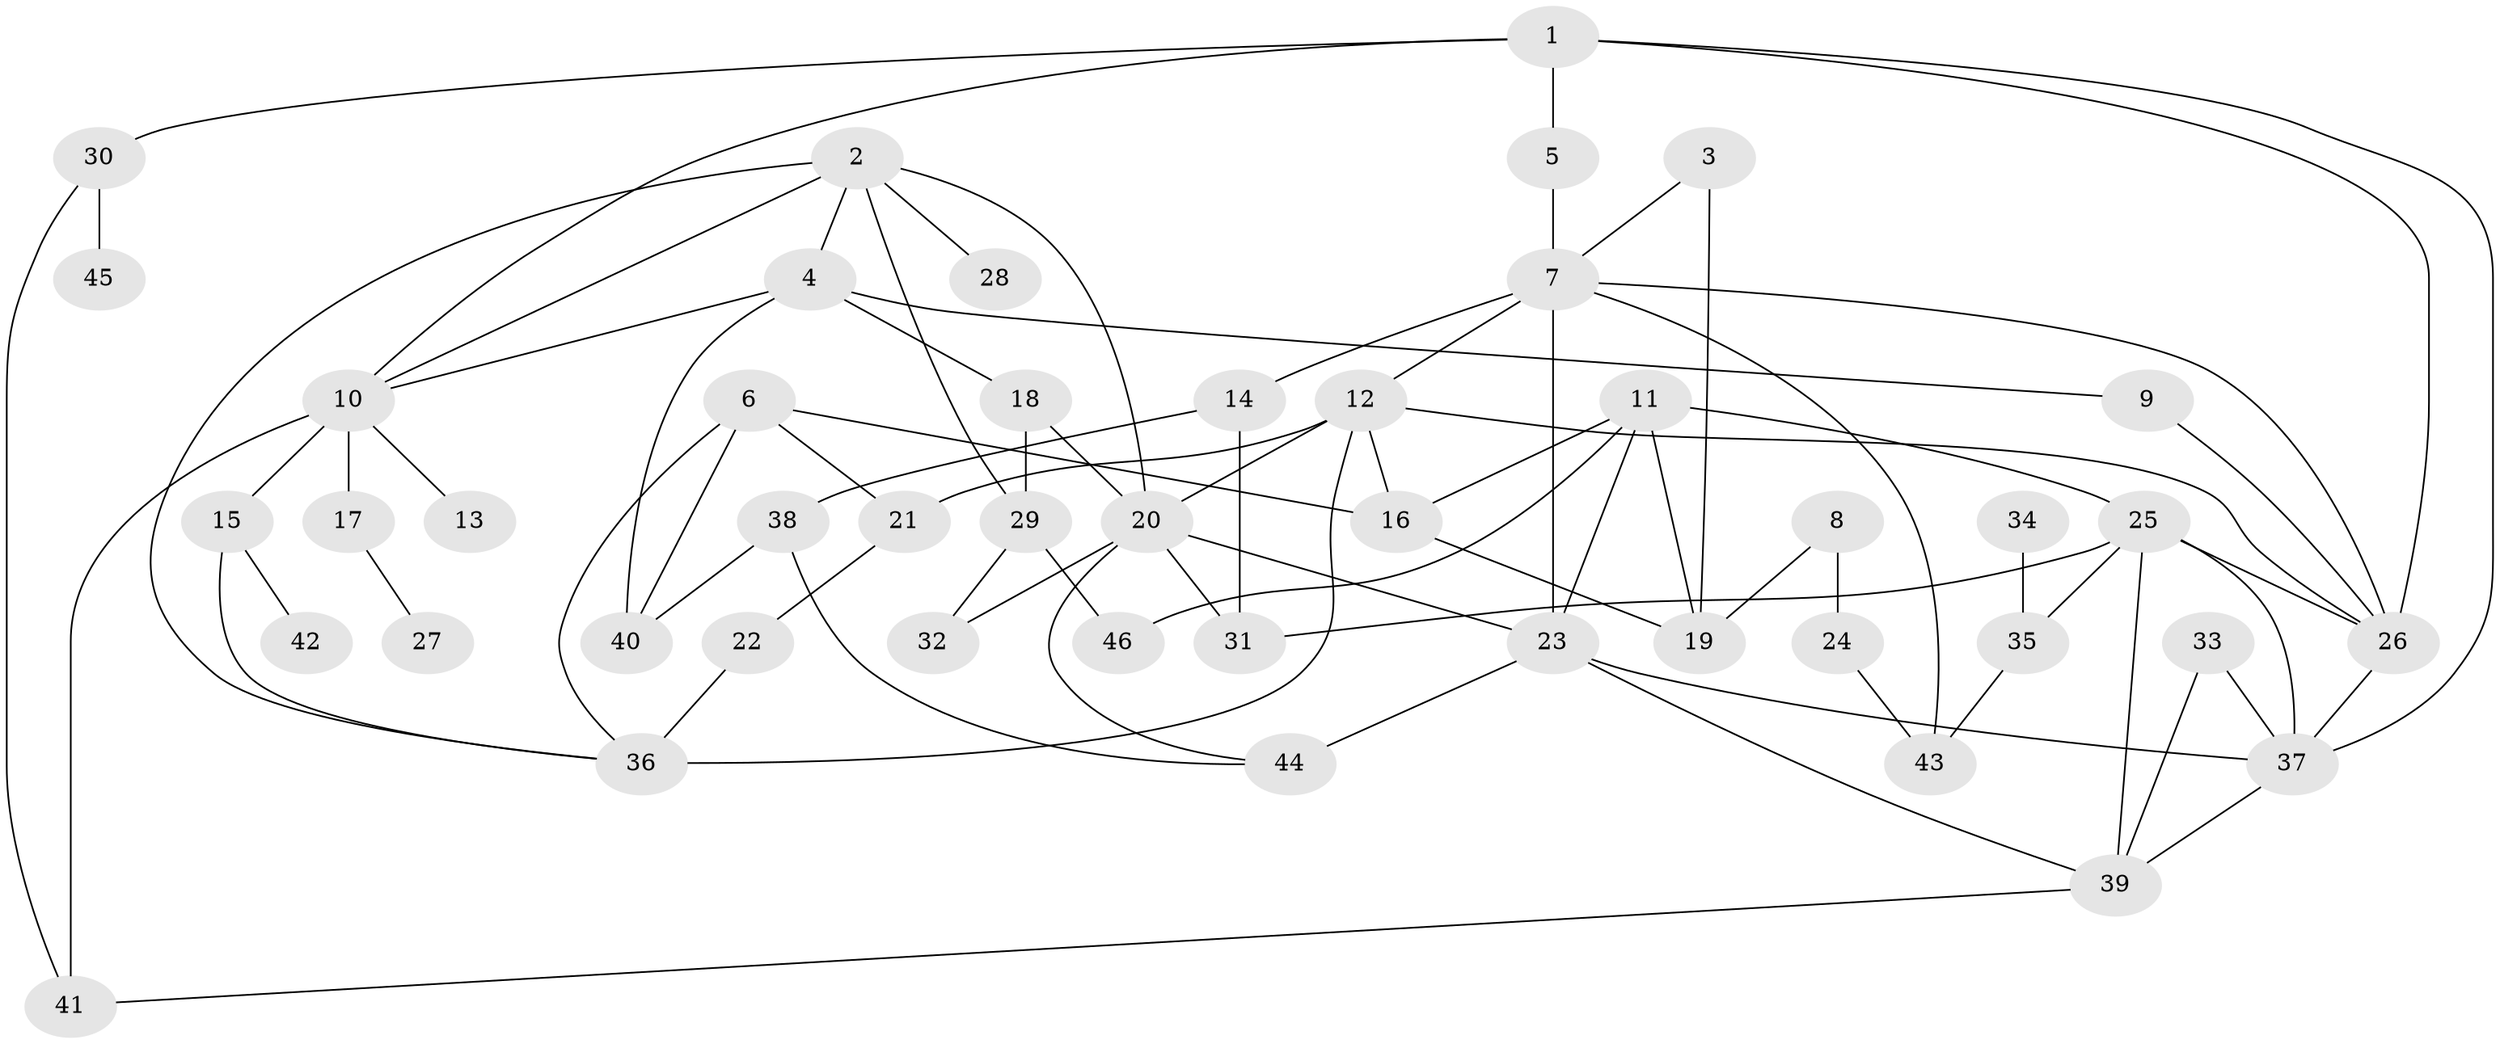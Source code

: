 // original degree distribution, {5: 0.07608695652173914, 2: 0.358695652173913, 4: 0.13043478260869565, 7: 0.021739130434782608, 6: 0.05434782608695652, 3: 0.17391304347826086, 1: 0.18478260869565216}
// Generated by graph-tools (version 1.1) at 2025/01/03/09/25 03:01:08]
// undirected, 46 vertices, 80 edges
graph export_dot {
graph [start="1"]
  node [color=gray90,style=filled];
  1;
  2;
  3;
  4;
  5;
  6;
  7;
  8;
  9;
  10;
  11;
  12;
  13;
  14;
  15;
  16;
  17;
  18;
  19;
  20;
  21;
  22;
  23;
  24;
  25;
  26;
  27;
  28;
  29;
  30;
  31;
  32;
  33;
  34;
  35;
  36;
  37;
  38;
  39;
  40;
  41;
  42;
  43;
  44;
  45;
  46;
  1 -- 5 [weight=1.0];
  1 -- 10 [weight=1.0];
  1 -- 26 [weight=1.0];
  1 -- 30 [weight=1.0];
  1 -- 37 [weight=1.0];
  2 -- 4 [weight=1.0];
  2 -- 10 [weight=1.0];
  2 -- 20 [weight=1.0];
  2 -- 28 [weight=1.0];
  2 -- 29 [weight=1.0];
  2 -- 36 [weight=1.0];
  3 -- 7 [weight=1.0];
  3 -- 19 [weight=1.0];
  4 -- 9 [weight=1.0];
  4 -- 10 [weight=1.0];
  4 -- 18 [weight=1.0];
  4 -- 40 [weight=1.0];
  5 -- 7 [weight=1.0];
  6 -- 16 [weight=1.0];
  6 -- 21 [weight=1.0];
  6 -- 36 [weight=1.0];
  6 -- 40 [weight=1.0];
  7 -- 12 [weight=1.0];
  7 -- 14 [weight=2.0];
  7 -- 23 [weight=1.0];
  7 -- 26 [weight=1.0];
  7 -- 43 [weight=1.0];
  8 -- 19 [weight=1.0];
  8 -- 24 [weight=1.0];
  9 -- 26 [weight=1.0];
  10 -- 13 [weight=1.0];
  10 -- 15 [weight=1.0];
  10 -- 17 [weight=1.0];
  10 -- 41 [weight=1.0];
  11 -- 16 [weight=1.0];
  11 -- 19 [weight=1.0];
  11 -- 23 [weight=1.0];
  11 -- 25 [weight=1.0];
  11 -- 46 [weight=1.0];
  12 -- 16 [weight=1.0];
  12 -- 20 [weight=1.0];
  12 -- 21 [weight=1.0];
  12 -- 26 [weight=1.0];
  12 -- 36 [weight=2.0];
  14 -- 31 [weight=1.0];
  14 -- 38 [weight=1.0];
  15 -- 36 [weight=1.0];
  15 -- 42 [weight=1.0];
  16 -- 19 [weight=1.0];
  17 -- 27 [weight=1.0];
  18 -- 20 [weight=1.0];
  18 -- 29 [weight=1.0];
  20 -- 23 [weight=1.0];
  20 -- 31 [weight=1.0];
  20 -- 32 [weight=1.0];
  20 -- 44 [weight=1.0];
  21 -- 22 [weight=1.0];
  22 -- 36 [weight=1.0];
  23 -- 37 [weight=1.0];
  23 -- 39 [weight=1.0];
  23 -- 44 [weight=2.0];
  24 -- 43 [weight=1.0];
  25 -- 26 [weight=1.0];
  25 -- 31 [weight=1.0];
  25 -- 35 [weight=1.0];
  25 -- 37 [weight=1.0];
  25 -- 39 [weight=1.0];
  26 -- 37 [weight=1.0];
  29 -- 32 [weight=1.0];
  29 -- 46 [weight=1.0];
  30 -- 41 [weight=1.0];
  30 -- 45 [weight=1.0];
  33 -- 37 [weight=1.0];
  33 -- 39 [weight=1.0];
  34 -- 35 [weight=1.0];
  35 -- 43 [weight=1.0];
  37 -- 39 [weight=1.0];
  38 -- 40 [weight=1.0];
  38 -- 44 [weight=1.0];
  39 -- 41 [weight=1.0];
}
